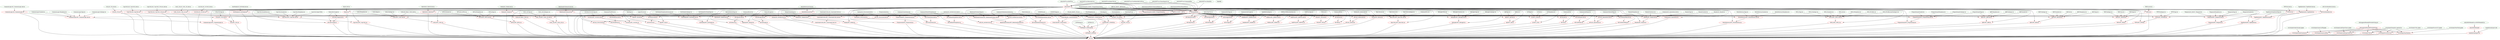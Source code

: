 digraph G {
n78 [label="ATC/AS_Annotation.der.hs", color="red"];
n77 [label="ATC/AS_Annotation.hs", color="red"];
n88 [label="ATC/AS_Architecture.der.hs", color="red"];
n87 [label="ATC/AS_Architecture.hs", color="red"];
n93 [label="ATC/AS_Library.der.hs", color="red"];
n92 [label="ATC/AS_Library.hs", color="red"];
n86 [label="ATC/AS_Structured.der.hs", color="red"];
n85 [label="ATC/AS_Structured.hs", color="red"];
n104 [label="ATC/Consistency.der.hs", color="red"];
n103 [label="ATC/Consistency.hs", color="red"];
n83 [label="ATC/DefaultMorphism.der.hs", color="red"];
n82 [label="ATC/DefaultMorphism.hs", color="red"];
n116 [label="ATC/DevGraph.der.hs", color="red"];
n115 [label="ATC/DevGraph.hs", color="red"];
n110 [label="ATC/DgUtils.der.hs", color="red"];
n109 [label="ATC/DgUtils.hs", color="red"];
n101 [label="ATC/ExtSign.der.hs", color="red"];
n100 [label="ATC/ExtSign.hs", color="red"];
n90 [label="ATC/GlobalAnnotations.der.hs", color="red"];
n89 [label="ATC/GlobalAnnotations.hs", color="red"];
n128 [label="ATC/Graph.der.hs", color="red"];
n127 [label="ATC/Graph.hs", color="red"];
n64 [label="ATC/Grothendieck.der.hs", color="forestgreen"];
n63 [label="ATC/Grothendieck.hs", color="red"];
n131 [label="ATC/IRI.der.hs", color="red"];
n130 [label="ATC/IRI.hs", color="red"];
n119 [label="ATC/Id.der.hs", color="red"];
n118 [label="ATC/Id.hs", color="red"];
n98 [label="ATC/LibName.der.hs", color="red"];
n97 [label="ATC/LibName.hs", color="red"];
n125 [label="ATC/OrderedMap.der.hs", color="red"];
n124 [label="ATC/OrderedMap.hs", color="red"];
n107 [label="ATC/ProofTree.der.hs", color="red"];
n106 [label="ATC/ProofTree.hs", color="red"];
n95 [label="ATC/Prover.der.hs", color="red"];
n94 [label="ATC/Prover.hs", color="red"];
n122 [label="ATC/Result.der.hs", color="red"];
n121 [label="ATC/Result.hs", color="red"];
n113 [label="ATC/XGraph.der.hs", color="red"];
n112 [label="ATC/XGraph.hs", color="red"];
n244 [label="Adl/ATC_Adl.der.hs", color="red"];
n243 [label="Adl/ATC_Adl.hs", color="red"];
n245 [label="Adl/As.hs", color="forestgreen"];
n246 [label="Adl/Sign.hs", color="forestgreen"];
n34 [label="CASL/AS_Basic_CASL.der.hs", color="forestgreen"];
n33 [label="CASL/AS_Basic_CASL.hs", color="red"];
n134 [label="CASL/ATC_CASL.der.hs", color="red"];
n133 [label="CASL/ATC_CASL.hs", color="red"];
n136 [label="CASL/Morphism.hs", color="forestgreen"];
n137 [label="CASL/Sign.hs", color="forestgreen"];
n135 [label="CASL/Sublogic.hs", color="forestgreen"];
n54 [label="CASL_DL/AS_CASL_DL.der.hs", color="forestgreen"];
n53 [label="CASL_DL/AS_CASL_DL.hs", color="red"];
n175 [label="CASL_DL/ATC_CASL_DL.der.hs", color="red"];
n174 [label="CASL_DL/ATC_CASL_DL.hs", color="red"];
n176 [label="CASL_DL/Sign.hs", color="forestgreen"];
n177 [label="CASL_DL/Sublogics.hs", color="forestgreen"];
n52 [label="COL/AS_COL.der.hs", color="forestgreen"];
n51 [label="COL/AS_COL.hs", color="red"];
n166 [label="COL/ATC_COL.der.hs", color="red"];
n165 [label="COL/ATC_COL.hs", color="red"];
n167 [label="COL/COLSign.hs", color="forestgreen"];
n235 [label="CSL/AS_BASIC_CSL.hs", color="forestgreen"];
n232 [label="CSL/ATC_CSL.der.hs", color="red"];
n231 [label="CSL/ATC_CSL.hs", color="red"];
n234 [label="CSL/Morphism.hs", color="forestgreen"];
n233 [label="CSL/Sign.hs", color="forestgreen"];
n236 [label="CSL/Symbol.hs", color="forestgreen"];
n237 [label="CSL/TreePO.hs", color="forestgreen"];
n281 [label="CSMOF/ATC_CSMOF.der.hs", color="red"];
n280 [label="CSMOF/ATC_CSMOF.hs", color="red"];
n282 [label="CSMOF/As.hs", color="forestgreen"];
n283 [label="CSMOF/Sign.hs", color="forestgreen"];
n50 [label="CoCASL/AS_CoCASL.der.hs", color="forestgreen"];
n49 [label="CoCASL/AS_CoCASL.hs", color="red"];
n163 [label="CoCASL/ATC_CoCASL.der.hs", color="red"];
n162 [label="CoCASL/ATC_CoCASL.hs", color="red"];
n164 [label="CoCASL/CoCASLSign.hs", color="forestgreen"];
n24 [label="Common/AS_Annotation.der.hs", color="forestgreen"];
n23 [label="Common/AS_Annotation.hs", color="red"];
n105 [label="Common/Consistency.hs", color="forestgreen"];
n84 [label="Common/DefaultMorphism.hs", color="forestgreen"];
n102 [label="Common/ExtSign.hs", color="forestgreen"];
n91 [label="Common/GlobalAnnotations.hs", color="forestgreen"];
n132 [label="Common/IRI.hs", color="forestgreen"];
n120 [label="Common/Id.hs", color="forestgreen"];
n129 [label="Common/Lib/Graph.hs", color="forestgreen"];
n99 [label="Common/LibName.hs", color="forestgreen"];
n126 [label="Common/OrderedMap.hs", color="forestgreen"];
n140 [label="Common/Prec.hs", color="forestgreen"];
n108 [label="Common/ProofTree.hs", color="forestgreen"];
n123 [label="Common/Result.hs", color="forestgreen"];
n70 [label="CommonLogic/AS_CommonLogic.der.hs", color="forestgreen"];
n69 [label="CommonLogic/AS_CommonLogic.hs", color="red"];
n226 [label="CommonLogic/ATC_CommonLogic.der.hs", color="red"];
n225 [label="CommonLogic/ATC_CommonLogic.hs", color="red"];
n229 [label="CommonLogic/Morphism.hs", color="forestgreen"];
n227 [label="CommonLogic/Sign.hs", color="forestgreen"];
n230 [label="CommonLogic/Sublogic.hs", color="forestgreen"];
n228 [label="CommonLogic/Symbol.hs", color="forestgreen"];
n183 [label="ConstraintCASL/AS_ConstraintCASL.hs", color="forestgreen"];
n182 [label="ConstraintCASL/ATC_ConstraintCASL.der.hs", color="red"];
n181 [label="ConstraintCASL/ATC_ConstraintCASL.hs", color="red"];
n60 [label="CspCASL/AS_CspCASL.der.hs", color="forestgreen"];
n59 [label="CspCASL/AS_CspCASL.hs", color="red"];
n58 [label="CspCASL/AS_CspCASL_Process.der.hs", color="forestgreen"];
n57 [label="CspCASL/AS_CspCASL_Process.hs", color="red"];
n169 [label="CspCASL/ATC_CspCASL.der.hs", color="red"];
n168 [label="CspCASL/ATC_CspCASL.hs", color="red"];
n173 [label="CspCASL/Morphism.hs", color="forestgreen"];
n170 [label="CspCASL/SignCSP.hs", color="forestgreen"];
n171 [label="CspCASL/SymbItems.hs", color="forestgreen"];
n172 [label="CspCASL/Symbol.hs", color="forestgreen"];
n201 [label="DFOL/AS_DFOL.hs", color="forestgreen"];
n200 [label="DFOL/ATC_DFOL.der.hs", color="red"];
n199 [label="DFOL/ATC_DFOL.hs", color="red"];
n203 [label="DFOL/Morphism.hs", color="forestgreen"];
n202 [label="DFOL/Sign.hs", color="forestgreen"];
n204 [label="DFOL/Symbol.hs", color="forestgreen"];
n66 [label="ExtModal/AS_ExtModal.der.hs", color="forestgreen"];
n65 [label="ExtModal/AS_ExtModal.hs", color="red"];
n221 [label="ExtModal/ATC_ExtModal.der.hs", color="red"];
n220 [label="ExtModal/ATC_ExtModal.hs", color="red"];
n222 [label="ExtModal/ExtModalSign.hs", color="forestgreen"];
n223 [label="ExtModal/MorphismExtension.hs", color="forestgreen"];
n224 [label="ExtModal/Sublogic.hs", color="forestgreen"];
n254 [label="Fpl/ATC_Fpl.der.hs", color="red"];
n253 [label="Fpl/ATC_Fpl.hs", color="red"];
n72 [label="Fpl/As.der.hs", color="forestgreen"];
n71 [label="Fpl/As.hs", color="red"];
n255 [label="Fpl/Sign.hs", color="forestgreen"];
n212 [label="Framework/AS.hs", color="forestgreen"];
n211 [label="Framework/ATC_Framework.der.hs", color="red"];
n210 [label="Framework/ATC_Framework.hs", color="red"];
n262 [label="FreeCAD/ATC_FreeCAD.der.hs", color="red"];
n261 [label="FreeCAD/ATC_FreeCAD.hs", color="red"];
n263 [label="FreeCAD/As.hs", color="forestgreen"];
n9 [label="GUI/Glade/GenericATP.glade", color="forestgreen"];
n8 [label="GUI/Glade/GenericATP.hs", color="red"];
n14 [label="GUI/Glade/LinkTypeChoice.glade", color="forestgreen"];
n13 [label="GUI/Glade/LinkTypeChoice.hs", color="red"];
n16 [label="GUI/Glade/NodeChecker.glade", color="forestgreen"];
n15 [label="GUI/Glade/NodeChecker.hs", color="red"];
n18 [label="GUI/Glade/ProverGUI.glade", color="forestgreen"];
n17 [label="GUI/Glade/ProverGUI.hs", color="red"];
n12 [label="GUI/Glade/Template.append.hs", color="forestgreen"];
n20 [label="GUI/Glade/TextField.glade", color="forestgreen"];
n19 [label="GUI/Glade/TextField.hs", color="red"];
n22 [label="GUI/Glade/Utils.glade", color="forestgreen"];
n21 [label="GUI/Glade/Utils.hs", color="red"];
n139 [label="HasCASL/ATC_HasCASL.der.hs", color="red"];
n138 [label="HasCASL/ATC_HasCASL.hs", color="red"];
n141 [label="HasCASL/As.hs", color="forestgreen"];
n142 [label="HasCASL/Le.hs", color="forestgreen"];
n143 [label="HasCASL/Sublogic.hs", color="forestgreen"];
n248 [label="HolLight/ATC_HolLight.der.hs", color="red"];
n247 [label="HolLight/ATC_HolLight.hs", color="red"];
n249 [label="HolLight/Sentence.hs", color="forestgreen"];
n250 [label="HolLight/Sign.hs", color="forestgreen"];
n251 [label="HolLight/Sublogic.hs", color="forestgreen"];
n252 [label="HolLight/Term.hs", color="forestgreen"];
n38 [label="Hybrid/AS_Hybrid.der.hs", color="forestgreen"];
n37 [label="Hybrid/AS_Hybrid.hs", color="red"];
n151 [label="Hybrid/ATC_Hybrid.der.hs", color="red"];
n150 [label="Hybrid/ATC_Hybrid.hs", color="red"];
n152 [label="Hybrid/HybridSign.hs", color="forestgreen"];
n145 [label="Isabelle/ATC_Isabelle.der.hs", color="red"];
n144 [label="Isabelle/ATC_Isabelle.hs", color="red"];
n7 [label="Isabelle/IsaExport.dtd", color="forestgreen"];
n4 [label="Isabelle/IsaExport.hs", color="red"];
n146 [label="Isabelle/IsaSign.hs", color="forestgreen"];
n209 [label="LF/AS.hs", color="forestgreen"];
n206 [label="LF/ATC_LF.der.hs", color="red"];
n205 [label="LF/ATC_LF.hs", color="red"];
n208 [label="LF/Morphism.hs", color="forestgreen"];
n207 [label="LF/Sign.hs", color="forestgreen"];
n96 [label="Logic/Prover.hs", color="forestgreen"];
n2 [label="Makefile", color="forestgreen"];
n219 [label="Maude/AS_Maude.hs", color="forestgreen"];
n214 [label="Maude/ATC_Maude.der.hs", color="red"];
n213 [label="Maude/ATC_Maude.hs", color="red"];
n216 [label="Maude/Morphism.hs", color="forestgreen"];
n217 [label="Maude/Sentence.hs", color="forestgreen"];
n215 [label="Maude/Sign.hs", color="forestgreen"];
n218 [label="Maude/Symbol.hs", color="forestgreen"];
n36 [label="Modal/AS_Modal.der.hs", color="forestgreen"];
n35 [label="Modal/AS_Modal.hs", color="red"];
n148 [label="Modal/ATC_Modal.der.hs", color="red"];
n147 [label="Modal/ATC_Modal.hs", color="red"];
n149 [label="Modal/ModalSign.hs", color="forestgreen"];
n76 [label="NeSyPatterns/AS.der.hs", color="forestgreen"];
n75 [label="NeSyPatterns/AS.hs", color="red"];
n293 [label="NeSyPatterns/ATC_NeSyPatterns.der.hs", color="red"];
n292 [label="NeSyPatterns/ATC_NeSyPatterns.hs", color="red"];
n296 [label="NeSyPatterns/Morphism.hs", color="forestgreen"];
n295 [label="NeSyPatterns/Sign.hs", color="forestgreen"];
n294 [label="NeSyPatterns/Symbol.hs", color="forestgreen"];
n197 [label="OMDoc/ATC_OMDoc.der.hs", color="red"];
n196 [label="OMDoc/ATC_OMDoc.hs", color="red"];
n198 [label="OMDoc/OMDocInterface.hs", color="forestgreen"];
n266 [label="OWL2/AS.hs", color="forestgreen"];
n265 [label="OWL2/ATC_OWL2.der.hs", color="red"];
n264 [label="OWL2/ATC_OWL2.hs", color="red"];
n269 [label="OWL2/Morphism.hs", color="forestgreen"];
n272 [label="OWL2/Profiles.hs", color="forestgreen"];
n270 [label="OWL2/ProfilesAndSublogics.hs", color="forestgreen"];
n268 [label="OWL2/Sign.hs", color="forestgreen"];
n271 [label="OWL2/Sublogic.hs", color="forestgreen"];
n267 [label="OWL2/Symbols.hs", color="forestgreen"];
n48 [label="Propositional/AS_BASIC_Propositional.der.hs", color="forestgreen"];
n47 [label="Propositional/AS_BASIC_Propositional.hs", color="red"];
n185 [label="Propositional/ATC_Propositional.der.hs", color="red"];
n184 [label="Propositional/ATC_Propositional.hs", color="red"];
n187 [label="Propositional/Morphism.hs", color="forestgreen"];
n186 [label="Propositional/Sign.hs", color="forestgreen"];
n189 [label="Propositional/Sublogic.hs", color="forestgreen"];
n188 [label="Propositional/Symbol.hs", color="forestgreen"];
n68 [label="QBF/AS_BASIC_QBF.der.hs", color="forestgreen"];
n67 [label="QBF/AS_BASIC_QBF.hs", color="red"];
n239 [label="QBF/ATC_QBF.der.hs", color="red"];
n238 [label="QBF/ATC_QBF.hs", color="red"];
n240 [label="QBF/Morphism.hs", color="forestgreen"];
n242 [label="QBF/Sublogic.hs", color="forestgreen"];
n241 [label="QBF/Symbol.hs", color="forestgreen"];
n285 [label="QVTR/ATC_QVTR.der.hs", color="red"];
n284 [label="QVTR/ATC_QVTR.hs", color="red"];
n286 [label="QVTR/As.hs", color="forestgreen"];
n287 [label="QVTR/Sign.hs", color="forestgreen"];
n275 [label="RDF/AS.hs", color="forestgreen"];
n274 [label="RDF/ATC_RDF.der.hs", color="red"];
n273 [label="RDF/ATC_RDF.hs", color="red"];
n278 [label="RDF/Morphism.hs", color="forestgreen"];
n277 [label="RDF/Sign.hs", color="forestgreen"];
n279 [label="RDF/Sublogic.hs", color="forestgreen"];
n276 [label="RDF/Symbols.hs", color="forestgreen"];
n62 [label="RelationalScheme/AS.der.hs", color="forestgreen"];
n61 [label="RelationalScheme/AS.hs", color="red"];
n191 [label="RelationalScheme/ATC_RelationalScheme.der.hs", color="red"];
n190 [label="RelationalScheme/ATC_RelationalScheme.hs", color="red"];
n192 [label="RelationalScheme/Sign.hs", color="forestgreen"];
n179 [label="SoftFOL/ATC_SoftFOL.der.hs", color="red"];
n178 [label="SoftFOL/ATC_SoftFOL.hs", color="red"];
n180 [label="SoftFOL/Sign.hs", color="forestgreen"];
n117 [label="Static/DevGraph.hs", color="forestgreen"];
n111 [label="Static/DgUtils.hs", color="forestgreen"];
n114 [label="Static/XGraph.hs", color="forestgreen"];
n44 [label="Syntax/AS_Architecture.der.hs", color="forestgreen"];
n43 [label="Syntax/AS_Architecture.hs", color="red"];
n46 [label="Syntax/AS_Library.der.hs", color="forestgreen"];
n45 [label="Syntax/AS_Library.hs", color="red"];
n42 [label="Syntax/AS_Structured.der.hs", color="forestgreen"];
n41 [label="Syntax/AS_Structured.hs", color="red"];
n257 [label="THF/ATC_THF.der.hs", color="red"];
n256 [label="THF/ATC_THF.hs", color="red"];
n56 [label="THF/As.der.hs", color="forestgreen"];
n55 [label="THF/As.hs", color="red"];
n258 [label="THF/Cons.hs", color="forestgreen"];
n259 [label="THF/Sign.hs", color="forestgreen"];
n260 [label="THF/Sublogic.hs", color="forestgreen"];
n74 [label="TPTP/AS.der.hs", color="forestgreen"];
n73 [label="TPTP/AS.hs", color="red"];
n289 [label="TPTP/ATC_TPTP.der.hs", color="red"];
n288 [label="TPTP/ATC_TPTP.hs", color="red"];
n290 [label="TPTP/Sign.hs", color="forestgreen"];
n291 [label="TPTP/Sublogic.hs", color="forestgreen"];
n158 [label="Temporal/AS_BASIC_Temporal.hs", color="forestgreen"];
n157 [label="Temporal/ATC_Temporal.der.hs", color="red"];
n156 [label="Temporal/ATC_Temporal.hs", color="red"];
n161 [label="Temporal/Morphism.hs", color="forestgreen"];
n159 [label="Temporal/Sign.hs", color="forestgreen"];
n160 [label="Temporal/Symbol.hs", color="forestgreen"];
n40 [label="TopHybrid/AS_TopHybrid.der.hs", color="forestgreen"];
n39 [label="TopHybrid/AS_TopHybrid.hs", color="red"];
n154 [label="TopHybrid/ATC_TopHybrid.der.hs", color="red"];
n153 [label="TopHybrid/ATC_TopHybrid.hs", color="red"];
n155 [label="TopHybrid/TopHybridSign.hs", color="forestgreen"];
n194 [label="VSE/ATC_VSE.der.hs", color="red"];
n193 [label="VSE/ATC_VSE.hs", color="red"];
n195 [label="VSE/As.hs", color="forestgreen"];
n3 [label="derived", color="red"];
n25 [label="utils/DrIFT", color="red"];
n26 [label="utils/DrIFT-src/ChaseImports.hs", color="forestgreen"];
n27 [label="utils/DrIFT-src/CommandP.hs", color="forestgreen"];
n28 [label="utils/DrIFT-src/DataP.hs", color="forestgreen"];
n29 [label="utils/DrIFT-src/DrIFT.hs", color="forestgreen"];
n30 [label="utils/DrIFT-src/ParseLib2.hs", color="forestgreen"];
n31 [label="utils/DrIFT-src/RuleUtils.hs", color="forestgreen"];
n32 [label="utils/DrIFT-src/UserRulesHetCATS.hs", color="forestgreen"];
n5 [label="utils/DtdToHaskell", color="red"];
n6 [label="utils/DtdToHaskell-src/DtdToHaskell.hs", color="forestgreen"];
n80 [label="utils/GenerateRules/GenerateRules.hs", color="forestgreen"];
n81 [label="utils/GenerateRules/ParseFile.hs", color="forestgreen"];
n10 [label="utils/appendHaskellPreludeString", color="red"];
n11 [label="utils/appendHaskellPreludeString.hs", color="forestgreen"];
n79 [label="utils/genRules", color="red"];
n24 -> n78 ; 
n79 -> n78 ; 
n78 -> n77 ; 
n25 -> n77 ; 
n44 -> n88 ; 
n79 -> n88 ; 
n88 -> n87 ; 
n25 -> n87 ; 
n46 -> n93 ; 
n79 -> n93 ; 
n93 -> n92 ; 
n25 -> n92 ; 
n42 -> n86 ; 
n79 -> n86 ; 
n86 -> n85 ; 
n25 -> n85 ; 
n105 -> n104 ; 
n79 -> n104 ; 
n104 -> n103 ; 
n25 -> n103 ; 
n84 -> n83 ; 
n79 -> n83 ; 
n83 -> n82 ; 
n25 -> n82 ; 
n117 -> n116 ; 
n79 -> n116 ; 
n116 -> n115 ; 
n117 -> n115 ; 
n25 -> n115 ; 
n111 -> n110 ; 
n79 -> n110 ; 
n110 -> n109 ; 
n25 -> n109 ; 
n102 -> n101 ; 
n79 -> n101 ; 
n101 -> n100 ; 
n25 -> n100 ; 
n91 -> n90 ; 
n79 -> n90 ; 
n90 -> n89 ; 
n25 -> n89 ; 
n129 -> n128 ; 
n79 -> n128 ; 
n128 -> n127 ; 
n25 -> n127 ; 
n64 -> n63 ; 
n25 -> n63 ; 
n132 -> n131 ; 
n79 -> n131 ; 
n131 -> n130 ; 
n25 -> n130 ; 
n120 -> n119 ; 
n79 -> n119 ; 
n119 -> n118 ; 
n25 -> n118 ; 
n99 -> n98 ; 
n79 -> n98 ; 
n98 -> n97 ; 
n25 -> n97 ; 
n126 -> n125 ; 
n79 -> n125 ; 
n125 -> n124 ; 
n25 -> n124 ; 
n108 -> n107 ; 
n79 -> n107 ; 
n107 -> n106 ; 
n25 -> n106 ; 
n96 -> n95 ; 
n79 -> n95 ; 
n95 -> n94 ; 
n25 -> n94 ; 
n123 -> n122 ; 
n79 -> n122 ; 
n122 -> n121 ; 
n25 -> n121 ; 
n114 -> n113 ; 
n79 -> n113 ; 
n113 -> n112 ; 
n25 -> n112 ; 
n245 -> n244 ; 
n246 -> n244 ; 
n79 -> n244 ; 
n244 -> n243 ; 
n25 -> n243 ; 
n34 -> n33 ; 
n25 -> n33 ; 
n34 -> n134 ; 
n136 -> n134 ; 
n137 -> n134 ; 
n135 -> n134 ; 
n79 -> n134 ; 
n134 -> n133 ; 
n25 -> n133 ; 
n54 -> n53 ; 
n25 -> n53 ; 
n53 -> n175 ; 
n176 -> n175 ; 
n177 -> n175 ; 
n79 -> n175 ; 
n175 -> n174 ; 
n25 -> n174 ; 
n52 -> n51 ; 
n25 -> n51 ; 
n51 -> n166 ; 
n167 -> n166 ; 
n79 -> n166 ; 
n166 -> n165 ; 
n25 -> n165 ; 
n235 -> n232 ; 
n234 -> n232 ; 
n233 -> n232 ; 
n236 -> n232 ; 
n237 -> n232 ; 
n79 -> n232 ; 
n232 -> n231 ; 
n25 -> n231 ; 
n282 -> n281 ; 
n283 -> n281 ; 
n79 -> n281 ; 
n281 -> n280 ; 
n25 -> n280 ; 
n50 -> n49 ; 
n25 -> n49 ; 
n49 -> n163 ; 
n164 -> n163 ; 
n79 -> n163 ; 
n163 -> n162 ; 
n25 -> n162 ; 
n24 -> n23 ; 
n25 -> n23 ; 
n70 -> n69 ; 
n25 -> n69 ; 
n69 -> n226 ; 
n229 -> n226 ; 
n227 -> n226 ; 
n230 -> n226 ; 
n228 -> n226 ; 
n79 -> n226 ; 
n226 -> n225 ; 
n25 -> n225 ; 
n183 -> n182 ; 
n79 -> n182 ; 
n182 -> n181 ; 
n25 -> n181 ; 
n60 -> n59 ; 
n25 -> n59 ; 
n58 -> n57 ; 
n25 -> n57 ; 
n59 -> n169 ; 
n57 -> n169 ; 
n173 -> n169 ; 
n170 -> n169 ; 
n171 -> n169 ; 
n172 -> n169 ; 
n79 -> n169 ; 
n169 -> n168 ; 
n25 -> n168 ; 
n201 -> n200 ; 
n203 -> n200 ; 
n202 -> n200 ; 
n204 -> n200 ; 
n79 -> n200 ; 
n200 -> n199 ; 
n25 -> n199 ; 
n66 -> n65 ; 
n25 -> n65 ; 
n65 -> n221 ; 
n222 -> n221 ; 
n223 -> n221 ; 
n224 -> n221 ; 
n79 -> n221 ; 
n221 -> n220 ; 
n25 -> n220 ; 
n71 -> n254 ; 
n255 -> n254 ; 
n79 -> n254 ; 
n254 -> n253 ; 
n25 -> n253 ; 
n72 -> n71 ; 
n25 -> n71 ; 
n212 -> n211 ; 
n79 -> n211 ; 
n211 -> n210 ; 
n25 -> n210 ; 
n263 -> n262 ; 
n79 -> n262 ; 
n262 -> n261 ; 
n25 -> n261 ; 
n9 -> n8 ; 
n12 -> n8 ; 
n10 -> n8 ; 
n14 -> n13 ; 
n12 -> n13 ; 
n10 -> n13 ; 
n16 -> n15 ; 
n12 -> n15 ; 
n10 -> n15 ; 
n18 -> n17 ; 
n12 -> n17 ; 
n10 -> n17 ; 
n12 -> n19 ; 
n20 -> n19 ; 
n10 -> n19 ; 
n12 -> n21 ; 
n22 -> n21 ; 
n10 -> n21 ; 
n140 -> n139 ; 
n141 -> n139 ; 
n142 -> n139 ; 
n143 -> n139 ; 
n79 -> n139 ; 
n139 -> n138 ; 
n25 -> n138 ; 
n249 -> n248 ; 
n250 -> n248 ; 
n251 -> n248 ; 
n252 -> n248 ; 
n79 -> n248 ; 
n248 -> n247 ; 
n25 -> n247 ; 
n38 -> n37 ; 
n25 -> n37 ; 
n37 -> n151 ; 
n152 -> n151 ; 
n79 -> n151 ; 
n151 -> n150 ; 
n25 -> n150 ; 
n146 -> n145 ; 
n79 -> n145 ; 
n145 -> n144 ; 
n25 -> n144 ; 
n7 -> n4 ; 
n5 -> n4 ; 
n209 -> n206 ; 
n208 -> n206 ; 
n207 -> n206 ; 
n79 -> n206 ; 
n206 -> n205 ; 
n25 -> n205 ; 
n219 -> n214 ; 
n216 -> n214 ; 
n217 -> n214 ; 
n215 -> n214 ; 
n218 -> n214 ; 
n79 -> n214 ; 
n214 -> n213 ; 
n25 -> n213 ; 
n36 -> n35 ; 
n25 -> n35 ; 
n35 -> n148 ; 
n149 -> n148 ; 
n79 -> n148 ; 
n148 -> n147 ; 
n25 -> n147 ; 
n76 -> n75 ; 
n25 -> n75 ; 
n75 -> n293 ; 
n296 -> n293 ; 
n295 -> n293 ; 
n294 -> n293 ; 
n79 -> n293 ; 
n293 -> n292 ; 
n25 -> n292 ; 
n198 -> n197 ; 
n79 -> n197 ; 
n197 -> n196 ; 
n25 -> n196 ; 
n266 -> n265 ; 
n269 -> n265 ; 
n272 -> n265 ; 
n270 -> n265 ; 
n268 -> n265 ; 
n271 -> n265 ; 
n267 -> n265 ; 
n79 -> n265 ; 
n265 -> n264 ; 
n25 -> n264 ; 
n48 -> n47 ; 
n25 -> n47 ; 
n47 -> n185 ; 
n187 -> n185 ; 
n186 -> n185 ; 
n189 -> n185 ; 
n188 -> n185 ; 
n79 -> n185 ; 
n185 -> n184 ; 
n25 -> n184 ; 
n68 -> n67 ; 
n25 -> n67 ; 
n186 -> n239 ; 
n67 -> n239 ; 
n240 -> n239 ; 
n242 -> n239 ; 
n241 -> n239 ; 
n79 -> n239 ; 
n239 -> n238 ; 
n25 -> n238 ; 
n280 -> n285 ; 
n286 -> n285 ; 
n287 -> n285 ; 
n79 -> n285 ; 
n285 -> n284 ; 
n25 -> n284 ; 
n275 -> n274 ; 
n278 -> n274 ; 
n277 -> n274 ; 
n279 -> n274 ; 
n276 -> n274 ; 
n79 -> n274 ; 
n274 -> n273 ; 
n25 -> n273 ; 
n62 -> n61 ; 
n25 -> n61 ; 
n61 -> n191 ; 
n192 -> n191 ; 
n79 -> n191 ; 
n191 -> n190 ; 
n25 -> n190 ; 
n180 -> n179 ; 
n79 -> n179 ; 
n179 -> n178 ; 
n25 -> n178 ; 
n44 -> n43 ; 
n25 -> n43 ; 
n46 -> n45 ; 
n25 -> n45 ; 
n42 -> n41 ; 
n25 -> n41 ; 
n55 -> n257 ; 
n258 -> n257 ; 
n259 -> n257 ; 
n260 -> n257 ; 
n79 -> n257 ; 
n257 -> n256 ; 
n25 -> n256 ; 
n56 -> n55 ; 
n25 -> n55 ; 
n74 -> n73 ; 
n25 -> n73 ; 
n73 -> n289 ; 
n290 -> n289 ; 
n291 -> n289 ; 
n79 -> n289 ; 
n289 -> n288 ; 
n25 -> n288 ; 
n158 -> n157 ; 
n161 -> n157 ; 
n159 -> n157 ; 
n160 -> n157 ; 
n79 -> n157 ; 
n157 -> n156 ; 
n25 -> n156 ; 
n40 -> n39 ; 
n25 -> n39 ; 
n39 -> n154 ; 
n155 -> n154 ; 
n79 -> n154 ; 
n154 -> n153 ; 
n25 -> n153 ; 
n195 -> n194 ; 
n79 -> n194 ; 
n194 -> n193 ; 
n25 -> n193 ; 
n77 -> n3 ; 
n87 -> n3 ; 
n92 -> n3 ; 
n85 -> n3 ; 
n103 -> n3 ; 
n82 -> n3 ; 
n115 -> n3 ; 
n109 -> n3 ; 
n100 -> n3 ; 
n89 -> n3 ; 
n127 -> n3 ; 
n63 -> n3 ; 
n130 -> n3 ; 
n118 -> n3 ; 
n97 -> n3 ; 
n124 -> n3 ; 
n106 -> n3 ; 
n94 -> n3 ; 
n121 -> n3 ; 
n112 -> n3 ; 
n243 -> n3 ; 
n33 -> n3 ; 
n133 -> n3 ; 
n53 -> n3 ; 
n174 -> n3 ; 
n51 -> n3 ; 
n165 -> n3 ; 
n231 -> n3 ; 
n280 -> n3 ; 
n49 -> n3 ; 
n162 -> n3 ; 
n23 -> n3 ; 
n69 -> n3 ; 
n225 -> n3 ; 
n181 -> n3 ; 
n59 -> n3 ; 
n57 -> n3 ; 
n168 -> n3 ; 
n199 -> n3 ; 
n65 -> n3 ; 
n220 -> n3 ; 
n253 -> n3 ; 
n71 -> n3 ; 
n210 -> n3 ; 
n261 -> n3 ; 
n8 -> n3 ; 
n13 -> n3 ; 
n15 -> n3 ; 
n17 -> n3 ; 
n19 -> n3 ; 
n21 -> n3 ; 
n138 -> n3 ; 
n247 -> n3 ; 
n37 -> n3 ; 
n150 -> n3 ; 
n144 -> n3 ; 
n4 -> n3 ; 
n205 -> n3 ; 
n213 -> n3 ; 
n35 -> n3 ; 
n147 -> n3 ; 
n75 -> n3 ; 
n292 -> n3 ; 
n196 -> n3 ; 
n264 -> n3 ; 
n47 -> n3 ; 
n184 -> n3 ; 
n67 -> n3 ; 
n238 -> n3 ; 
n284 -> n3 ; 
n273 -> n3 ; 
n61 -> n3 ; 
n190 -> n3 ; 
n178 -> n3 ; 
n43 -> n3 ; 
n45 -> n3 ; 
n41 -> n3 ; 
n256 -> n3 ; 
n55 -> n3 ; 
n73 -> n3 ; 
n288 -> n3 ; 
n156 -> n3 ; 
n39 -> n3 ; 
n153 -> n3 ; 
n193 -> n3 ; 
n26 -> n25 ; 
n27 -> n25 ; 
n28 -> n25 ; 
n29 -> n25 ; 
n30 -> n25 ; 
n31 -> n25 ; 
n32 -> n25 ; 
n6 -> n5 ; 
n11 -> n10 ; 
n25 -> n79 ; 
n26 -> n79 ; 
n27 -> n79 ; 
n28 -> n79 ; 
n29 -> n79 ; 
n30 -> n79 ; 
n31 -> n79 ; 
n32 -> n79 ; 
n80 -> n79 ; 
n81 -> n79 ; 
}
